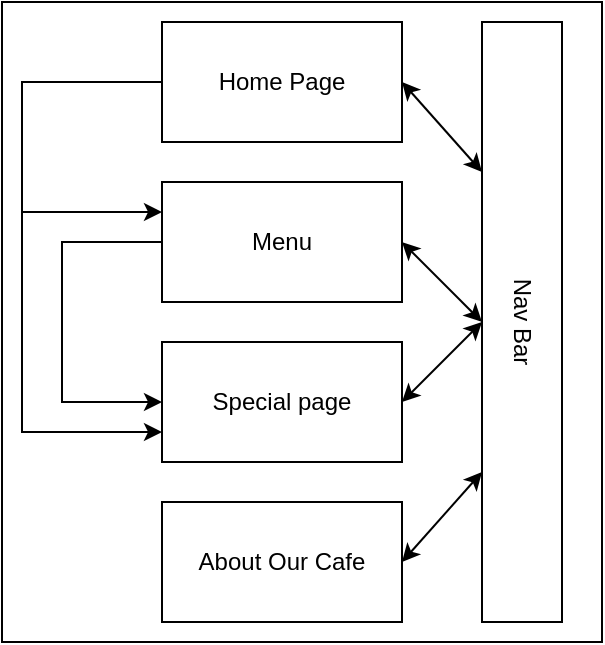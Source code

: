 <mxfile version="14.5.6" type="device" pages="5"><diagram id="wFfIwSNWOwYBXh12Hzyj" name="flowCart"><mxGraphModel dx="1422" dy="800" grid="1" gridSize="10" guides="1" tooltips="1" connect="1" arrows="1" fold="1" page="1" pageScale="1" pageWidth="827" pageHeight="1169" math="0" shadow="0"><root><mxCell id="0"/><mxCell id="1" parent="0"/><mxCell id="doj8DLffr57UusrHfccU-13" value="" style="rounded=0;whiteSpace=wrap;html=1;" vertex="1" parent="1"><mxGeometry x="210" y="60" width="300" height="320" as="geometry"/></mxCell><mxCell id="doj8DLffr57UusrHfccU-9" style="edgeStyle=orthogonalEdgeStyle;rounded=0;orthogonalLoop=1;jettySize=auto;html=1;entryX=0;entryY=0.75;entryDx=0;entryDy=0;" edge="1" parent="1" source="UsCn5dMiYlPGmeFpBE0f-1" target="UsCn5dMiYlPGmeFpBE0f-2"><mxGeometry relative="1" as="geometry"><Array as="points"><mxPoint x="220" y="100"/><mxPoint x="220" y="275"/></Array></mxGeometry></mxCell><mxCell id="doj8DLffr57UusrHfccU-15" style="edgeStyle=orthogonalEdgeStyle;rounded=0;orthogonalLoop=1;jettySize=auto;html=1;entryX=0;entryY=0.25;entryDx=0;entryDy=0;" edge="1" parent="1" source="UsCn5dMiYlPGmeFpBE0f-1" target="UsCn5dMiYlPGmeFpBE0f-3"><mxGeometry relative="1" as="geometry"><Array as="points"><mxPoint x="220" y="100"/><mxPoint x="220" y="165"/></Array></mxGeometry></mxCell><mxCell id="UsCn5dMiYlPGmeFpBE0f-1" value="Home Page" style="rounded=0;whiteSpace=wrap;html=1;" parent="1" vertex="1"><mxGeometry x="290" y="70" width="120" height="60" as="geometry"/></mxCell><mxCell id="UsCn5dMiYlPGmeFpBE0f-2" value="Special page" style="rounded=0;whiteSpace=wrap;html=1;" parent="1" vertex="1"><mxGeometry x="290" y="230" width="120" height="60" as="geometry"/></mxCell><mxCell id="doj8DLffr57UusrHfccU-12" style="edgeStyle=orthogonalEdgeStyle;rounded=0;orthogonalLoop=1;jettySize=auto;html=1;entryX=0;entryY=0.5;entryDx=0;entryDy=0;" edge="1" parent="1" source="UsCn5dMiYlPGmeFpBE0f-3" target="UsCn5dMiYlPGmeFpBE0f-2"><mxGeometry relative="1" as="geometry"><Array as="points"><mxPoint x="240" y="180"/><mxPoint x="240" y="260"/></Array></mxGeometry></mxCell><mxCell id="UsCn5dMiYlPGmeFpBE0f-3" value="Menu" style="rounded=0;whiteSpace=wrap;html=1;" parent="1" vertex="1"><mxGeometry x="290" y="150" width="120" height="60" as="geometry"/></mxCell><mxCell id="UsCn5dMiYlPGmeFpBE0f-4" value="About Our Cafe" style="rounded=0;whiteSpace=wrap;html=1;" parent="1" vertex="1"><mxGeometry x="290" y="310" width="120" height="60" as="geometry"/></mxCell><mxCell id="doj8DLffr57UusrHfccU-1" value="" style="rounded=0;whiteSpace=wrap;html=1;" vertex="1" parent="1"><mxGeometry x="450" y="70" width="40" height="300" as="geometry"/></mxCell><mxCell id="doj8DLffr57UusrHfccU-2" value="Nav Bar" style="text;html=1;strokeColor=none;fillColor=none;align=center;verticalAlign=middle;whiteSpace=wrap;rounded=0;rotation=90;" vertex="1" parent="1"><mxGeometry x="425" y="210" width="90" height="20" as="geometry"/></mxCell><mxCell id="doj8DLffr57UusrHfccU-3" value="" style="endArrow=classic;startArrow=classic;html=1;exitX=1;exitY=0.5;exitDx=0;exitDy=0;entryX=0;entryY=0.75;entryDx=0;entryDy=0;" edge="1" parent="1" source="UsCn5dMiYlPGmeFpBE0f-4" target="doj8DLffr57UusrHfccU-1"><mxGeometry width="50" height="50" relative="1" as="geometry"><mxPoint x="390" y="330" as="sourcePoint"/><mxPoint x="590" y="360" as="targetPoint"/></mxGeometry></mxCell><mxCell id="doj8DLffr57UusrHfccU-4" value="" style="endArrow=classic;startArrow=classic;html=1;entryX=1;entryY=0.5;entryDx=0;entryDy=0;exitX=0;exitY=0.5;exitDx=0;exitDy=0;" edge="1" parent="1" source="doj8DLffr57UusrHfccU-1" target="UsCn5dMiYlPGmeFpBE0f-2"><mxGeometry width="50" height="50" relative="1" as="geometry"><mxPoint x="390" y="330" as="sourcePoint"/><mxPoint x="440" y="280" as="targetPoint"/></mxGeometry></mxCell><mxCell id="doj8DLffr57UusrHfccU-5" value="" style="endArrow=classic;startArrow=classic;html=1;exitX=1;exitY=0.5;exitDx=0;exitDy=0;entryX=0;entryY=0.25;entryDx=0;entryDy=0;" edge="1" parent="1" source="UsCn5dMiYlPGmeFpBE0f-1" target="doj8DLffr57UusrHfccU-1"><mxGeometry width="50" height="50" relative="1" as="geometry"><mxPoint x="480" y="160" as="sourcePoint"/><mxPoint x="530" y="110" as="targetPoint"/></mxGeometry></mxCell><mxCell id="doj8DLffr57UusrHfccU-6" value="" style="endArrow=classic;startArrow=classic;html=1;exitX=1;exitY=0.5;exitDx=0;exitDy=0;entryX=0;entryY=0.5;entryDx=0;entryDy=0;" edge="1" parent="1" source="UsCn5dMiYlPGmeFpBE0f-3" target="doj8DLffr57UusrHfccU-1"><mxGeometry width="50" height="50" relative="1" as="geometry"><mxPoint x="420" y="110" as="sourcePoint"/><mxPoint x="460" y="155" as="targetPoint"/></mxGeometry></mxCell></root></mxGraphModel></diagram><diagram id="l55GJIqPmhJkO-eoK0tu" name="homePage"><mxGraphModel dx="1422" dy="800" grid="1" gridSize="10" guides="1" tooltips="1" connect="1" arrows="1" fold="1" page="1" pageScale="1" pageWidth="827" pageHeight="1169" math="0" shadow="0"><root><mxCell id="2pcZc8bX3nW1H2uj9-P8-0"/><mxCell id="2pcZc8bX3nW1H2uj9-P8-1" parent="2pcZc8bX3nW1H2uj9-P8-0"/><mxCell id="2pcZc8bX3nW1H2uj9-P8-2" value="" style="rounded=0;whiteSpace=wrap;html=1;" vertex="1" parent="2pcZc8bX3nW1H2uj9-P8-1"><mxGeometry x="14" y="20" width="800" height="690" as="geometry"/></mxCell><mxCell id="2pcZc8bX3nW1H2uj9-P8-3" value="Buffer Spacing" style="rounded=0;whiteSpace=wrap;html=1;" vertex="1" parent="2pcZc8bX3nW1H2uj9-P8-1"><mxGeometry x="14" y="20" width="86" height="690" as="geometry"/></mxCell><mxCell id="2pcZc8bX3nW1H2uj9-P8-4" value="&#10;&#10;&lt;span style=&quot;color: rgb(0, 0, 0); font-family: helvetica; font-size: 12px; font-style: normal; font-weight: 400; letter-spacing: normal; text-align: center; text-indent: 0px; text-transform: none; word-spacing: 0px; background-color: rgb(248, 249, 250); display: inline; float: none;&quot;&gt;Buffer Spacing&lt;/span&gt;&#10;&#10;" style="rounded=0;whiteSpace=wrap;html=1;" vertex="1" parent="2pcZc8bX3nW1H2uj9-P8-1"><mxGeometry x="730" y="20" width="84" height="690" as="geometry"/></mxCell><mxCell id="2pcZc8bX3nW1H2uj9-P8-5" value="Navigation Bar" style="rounded=0;whiteSpace=wrap;html=1;" vertex="1" parent="2pcZc8bX3nW1H2uj9-P8-1"><mxGeometry x="100" y="20" width="630" height="60" as="geometry"/></mxCell><mxCell id="2pcZc8bX3nW1H2uj9-P8-6" value="Logo" style="rounded=0;whiteSpace=wrap;html=1;" vertex="1" parent="2pcZc8bX3nW1H2uj9-P8-1"><mxGeometry x="100" y="20" width="120" height="60" as="geometry"/></mxCell><mxCell id="2pcZc8bX3nW1H2uj9-P8-8" value="" style="rounded=0;whiteSpace=wrap;html=1;" vertex="1" parent="2pcZc8bX3nW1H2uj9-P8-1"><mxGeometry x="100" y="90" width="630" height="230" as="geometry"/></mxCell><mxCell id="2pcZc8bX3nW1H2uj9-P8-9" value="Picture" style="text;html=1;strokeColor=none;fillColor=none;align=center;verticalAlign=middle;whiteSpace=wrap;rounded=0;" vertex="1" parent="2pcZc8bX3nW1H2uj9-P8-1"><mxGeometry x="160" y="150" width="40" height="20" as="geometry"/></mxCell><mxCell id="2pcZc8bX3nW1H2uj9-P8-10" value="Menu Button" style="rounded=0;whiteSpace=wrap;html=1;" vertex="1" parent="2pcZc8bX3nW1H2uj9-P8-1"><mxGeometry x="355" y="175" width="120" height="60" as="geometry"/></mxCell><mxCell id="2pcZc8bX3nW1H2uj9-P8-11" value="Text About CafeText About CafeText About CafeText About CafeText About CafeText About CafeText About CafeText About CafeText About CafeText About CafeText About CafeText About CafeText About CafeText About CafeText About CafeText About CafeText About CafeText About CafeText About CafeText About CafeText Abou" style="text;html=1;strokeColor=none;fillColor=none;align=center;verticalAlign=middle;whiteSpace=wrap;rounded=0;" vertex="1" parent="2pcZc8bX3nW1H2uj9-P8-1"><mxGeometry x="110" y="330" width="610" height="60" as="geometry"/></mxCell><mxCell id="2pcZc8bX3nW1H2uj9-P8-12" value="&#10;&#10;&lt;span style=&quot;color: rgb(0, 0, 0); font-family: helvetica; font-size: 12px; font-style: normal; font-weight: 400; letter-spacing: normal; text-align: center; text-indent: 0px; text-transform: none; word-spacing: 0px; background-color: rgb(248, 249, 250); display: inline; float: none;&quot;&gt;Random Stuff for the cafe&lt;/span&gt;&#10;&#10;" style="rounded=0;whiteSpace=wrap;html=1;" vertex="1" parent="2pcZc8bX3nW1H2uj9-P8-1"><mxGeometry x="110" y="400" width="100" height="100" as="geometry"/></mxCell><mxCell id="2pcZc8bX3nW1H2uj9-P8-13" value="&#10;&#10;&lt;span style=&quot;color: rgb(0, 0, 0); font-family: helvetica; font-size: 12px; font-style: normal; font-weight: 400; letter-spacing: normal; text-align: center; text-indent: 0px; text-transform: none; word-spacing: 0px; background-color: rgb(248, 249, 250); display: inline; float: none;&quot;&gt;Random Stuff for the cafe&lt;/span&gt;&#10;&#10;" style="rounded=0;whiteSpace=wrap;html=1;" vertex="1" parent="2pcZc8bX3nW1H2uj9-P8-1"><mxGeometry x="240" y="400" width="100" height="100" as="geometry"/></mxCell><mxCell id="2pcZc8bX3nW1H2uj9-P8-15" value="&#10;&#10;&lt;span style=&quot;color: rgb(0, 0, 0); font-family: helvetica; font-size: 12px; font-style: normal; font-weight: 400; letter-spacing: normal; text-align: center; text-indent: 0px; text-transform: none; word-spacing: 0px; background-color: rgb(248, 249, 250); display: inline; float: none;&quot;&gt;Random Stuff for the cafe&lt;/span&gt;&#10;&#10;" style="rounded=0;whiteSpace=wrap;html=1;" vertex="1" parent="2pcZc8bX3nW1H2uj9-P8-1"><mxGeometry x="490" y="400" width="100" height="100" as="geometry"/></mxCell><mxCell id="2pcZc8bX3nW1H2uj9-P8-17" value="&#10;&#10;&lt;span style=&quot;color: rgb(0, 0, 0); font-family: helvetica; font-size: 12px; font-style: normal; font-weight: 400; letter-spacing: normal; text-align: center; text-indent: 0px; text-transform: none; word-spacing: 0px; background-color: rgb(248, 249, 250); display: inline; float: none;&quot;&gt;Random Stuff for the cafe&lt;/span&gt;&#10;&#10;" style="rounded=0;whiteSpace=wrap;html=1;" vertex="1" parent="2pcZc8bX3nW1H2uj9-P8-1"><mxGeometry x="364" y="400" width="100" height="100" as="geometry"/></mxCell><mxCell id="2pcZc8bX3nW1H2uj9-P8-18" value="&#10;&#10;&lt;span style=&quot;color: rgb(0, 0, 0); font-family: helvetica; font-size: 12px; font-style: normal; font-weight: 400; letter-spacing: normal; text-align: center; text-indent: 0px; text-transform: none; word-spacing: 0px; background-color: rgb(248, 249, 250); display: inline; float: none;&quot;&gt;Random Stuff for the cafe&lt;/span&gt;&#10;&#10;" style="rounded=0;whiteSpace=wrap;html=1;" vertex="1" parent="2pcZc8bX3nW1H2uj9-P8-1"><mxGeometry x="620" y="400" width="100" height="100" as="geometry"/></mxCell><mxCell id="2pcZc8bX3nW1H2uj9-P8-19" value="&#10;&#10;&lt;span style=&quot;color: rgb(0, 0, 0); font-family: helvetica; font-size: 12px; font-style: normal; font-weight: 400; letter-spacing: normal; text-align: center; text-indent: 0px; text-transform: none; word-spacing: 0px; background-color: rgb(248, 249, 250); display: inline; float: none;&quot;&gt;Random Stuff for the cafe&lt;/span&gt;&#10;&#10;" style="rounded=0;whiteSpace=wrap;html=1;" vertex="1" parent="2pcZc8bX3nW1H2uj9-P8-1"><mxGeometry x="110" y="530" width="100" height="100" as="geometry"/></mxCell><mxCell id="2pcZc8bX3nW1H2uj9-P8-20" value="&#10;&#10;&lt;span style=&quot;color: rgb(0, 0, 0); font-family: helvetica; font-size: 12px; font-style: normal; font-weight: 400; letter-spacing: normal; text-align: center; text-indent: 0px; text-transform: none; word-spacing: 0px; background-color: rgb(248, 249, 250); display: inline; float: none;&quot;&gt;Random Stuff for the cafe&lt;/span&gt;&#10;&#10;" style="rounded=0;whiteSpace=wrap;html=1;" vertex="1" parent="2pcZc8bX3nW1H2uj9-P8-1"><mxGeometry x="240" y="530" width="100" height="100" as="geometry"/></mxCell><mxCell id="2pcZc8bX3nW1H2uj9-P8-21" value="&#10;&#10;&lt;span style=&quot;color: rgb(0, 0, 0); font-family: helvetica; font-size: 12px; font-style: normal; font-weight: 400; letter-spacing: normal; text-align: center; text-indent: 0px; text-transform: none; word-spacing: 0px; background-color: rgb(248, 249, 250); display: inline; float: none;&quot;&gt;Random Stuff for the cafe&lt;/span&gt;&#10;&#10;" style="rounded=0;whiteSpace=wrap;html=1;" vertex="1" parent="2pcZc8bX3nW1H2uj9-P8-1"><mxGeometry x="490" y="530" width="100" height="100" as="geometry"/></mxCell><mxCell id="2pcZc8bX3nW1H2uj9-P8-22" value="&#10;&#10;&lt;span style=&quot;color: rgb(0, 0, 0); font-family: helvetica; font-size: 12px; font-style: normal; font-weight: 400; letter-spacing: normal; text-align: center; text-indent: 0px; text-transform: none; word-spacing: 0px; background-color: rgb(248, 249, 250); display: inline; float: none;&quot;&gt;Random Stuff for the cafe&lt;/span&gt;&#10;&#10;" style="rounded=0;whiteSpace=wrap;html=1;" vertex="1" parent="2pcZc8bX3nW1H2uj9-P8-1"><mxGeometry x="364" y="530" width="100" height="100" as="geometry"/></mxCell><mxCell id="2pcZc8bX3nW1H2uj9-P8-23" value="&#10;&#10;&lt;span style=&quot;color: rgb(0, 0, 0); font-family: helvetica; font-size: 12px; font-style: normal; font-weight: 400; letter-spacing: normal; text-align: center; text-indent: 0px; text-transform: none; word-spacing: 0px; background-color: rgb(248, 249, 250); display: inline; float: none;&quot;&gt;Random Stuff for the cafe&lt;/span&gt;&#10;&#10;" style="rounded=0;whiteSpace=wrap;html=1;" vertex="1" parent="2pcZc8bX3nW1H2uj9-P8-1"><mxGeometry x="620" y="530" width="100" height="100" as="geometry"/></mxCell></root></mxGraphModel></diagram><diagram id="DGXYT4K5ncYK2pAhPvBd" name="menuPage"><mxGraphModel dx="1422" dy="800" grid="1" gridSize="10" guides="1" tooltips="1" connect="1" arrows="1" fold="1" page="1" pageScale="1" pageWidth="827" pageHeight="1169" math="0" shadow="0"><root><mxCell id="86OAwwRZx7v2V8boHOop-0"/><mxCell id="86OAwwRZx7v2V8boHOop-1" parent="86OAwwRZx7v2V8boHOop-0"/><mxCell id="-HAwTJFnmDb8sDDQCC46-1" value="Buffer Spacing" style="rounded=0;whiteSpace=wrap;html=1;" vertex="1" parent="86OAwwRZx7v2V8boHOop-1"><mxGeometry x="14" y="20" width="86" height="1110" as="geometry"/></mxCell><mxCell id="-HAwTJFnmDb8sDDQCC46-2" value="&#10;&#10;&lt;span style=&quot;color: rgb(0, 0, 0); font-family: helvetica; font-size: 12px; font-style: normal; font-weight: 400; letter-spacing: normal; text-align: center; text-indent: 0px; text-transform: none; word-spacing: 0px; background-color: rgb(248, 249, 250); display: inline; float: none;&quot;&gt;Buffer Spacing&lt;/span&gt;&#10;&#10;" style="rounded=0;whiteSpace=wrap;html=1;" vertex="1" parent="86OAwwRZx7v2V8boHOop-1"><mxGeometry x="730" y="20" width="84" height="1110" as="geometry"/></mxCell><mxCell id="-HAwTJFnmDb8sDDQCC46-3" value="Navigation Bar" style="rounded=0;whiteSpace=wrap;html=1;" vertex="1" parent="86OAwwRZx7v2V8boHOop-1"><mxGeometry x="100" y="20" width="630" height="60" as="geometry"/></mxCell><mxCell id="-HAwTJFnmDb8sDDQCC46-4" value="Icon" style="rounded=0;whiteSpace=wrap;html=1;" vertex="1" parent="86OAwwRZx7v2V8boHOop-1"><mxGeometry x="100" y="20" width="60" height="60" as="geometry"/></mxCell><mxCell id="-HAwTJFnmDb8sDDQCC46-19" value="" style="rounded=0;whiteSpace=wrap;html=1;" vertex="1" parent="86OAwwRZx7v2V8boHOop-1"><mxGeometry x="100" y="80" width="630" height="1050" as="geometry"/></mxCell><mxCell id="-HAwTJFnmDb8sDDQCC46-20" value="&lt;font style=&quot;font-size: 38px&quot;&gt;Our Menu&lt;/font&gt;" style="text;html=1;strokeColor=none;fillColor=none;align=center;verticalAlign=middle;whiteSpace=wrap;rounded=0;" vertex="1" parent="86OAwwRZx7v2V8boHOop-1"><mxGeometry x="100" y="80" width="240" height="80" as="geometry"/></mxCell><mxCell id="-HAwTJFnmDb8sDDQCC46-30" value="&#10;&#10;&lt;span style=&quot;color: rgb(0, 0, 0); font-family: helvetica; font-size: 12px; font-style: normal; font-weight: 400; letter-spacing: normal; text-align: center; text-indent: 0px; text-transform: none; word-spacing: 0px; background-color: rgb(248, 249, 250); display: inline; float: none;&quot;&gt;Menu Item&lt;/span&gt;&#10;&#10;" style="rounded=1;whiteSpace=wrap;html=1;" vertex="1" parent="86OAwwRZx7v2V8boHOop-1"><mxGeometry x="150" y="370" width="200" height="190" as="geometry"/></mxCell><mxCell id="-HAwTJFnmDb8sDDQCC46-31" value="&#10;&#10;&lt;span style=&quot;color: rgb(0, 0, 0); font-family: helvetica; font-size: 12px; font-style: normal; font-weight: 400; letter-spacing: normal; text-align: center; text-indent: 0px; text-transform: none; word-spacing: 0px; background-color: rgb(248, 249, 250); display: inline; float: none;&quot;&gt;Menu Item&lt;/span&gt;&#10;&#10;" style="rounded=1;whiteSpace=wrap;html=1;" vertex="1" parent="86OAwwRZx7v2V8boHOop-1"><mxGeometry x="460" y="370" width="200" height="190" as="geometry"/></mxCell><mxCell id="-HAwTJFnmDb8sDDQCC46-32" value="&#10;&#10;&lt;span style=&quot;color: rgb(0, 0, 0); font-family: helvetica; font-size: 12px; font-style: normal; font-weight: 400; letter-spacing: normal; text-align: center; text-indent: 0px; text-transform: none; word-spacing: 0px; background-color: rgb(248, 249, 250); display: inline; float: none;&quot;&gt;Menu Item&lt;/span&gt;&#10;&#10;" style="rounded=1;whiteSpace=wrap;html=1;" vertex="1" parent="86OAwwRZx7v2V8boHOop-1"><mxGeometry x="150" y="610" width="200" height="190" as="geometry"/></mxCell><mxCell id="-HAwTJFnmDb8sDDQCC46-33" value="&#10;&#10;&lt;span style=&quot;color: rgb(0, 0, 0); font-family: helvetica; font-size: 12px; font-style: normal; font-weight: 400; letter-spacing: normal; text-align: center; text-indent: 0px; text-transform: none; word-spacing: 0px; background-color: rgb(248, 249, 250); display: inline; float: none;&quot;&gt;Menu Item&lt;/span&gt;&#10;&#10;" style="rounded=1;whiteSpace=wrap;html=1;" vertex="1" parent="86OAwwRZx7v2V8boHOop-1"><mxGeometry x="460" y="610" width="200" height="190" as="geometry"/></mxCell><mxCell id="-HAwTJFnmDb8sDDQCC46-34" value="&#10;&#10;&lt;span style=&quot;color: rgb(0, 0, 0); font-family: helvetica; font-size: 12px; font-style: normal; font-weight: 400; letter-spacing: normal; text-align: center; text-indent: 0px; text-transform: none; word-spacing: 0px; background-color: rgb(248, 249, 250); display: inline; float: none;&quot;&gt;Menu Item&lt;/span&gt;&#10;&#10;" style="rounded=1;whiteSpace=wrap;html=1;" vertex="1" parent="86OAwwRZx7v2V8boHOop-1"><mxGeometry x="150" y="850" width="200" height="190" as="geometry"/></mxCell><mxCell id="-HAwTJFnmDb8sDDQCC46-35" value="&#10;&#10;&lt;span style=&quot;color: rgb(0, 0, 0); font-family: helvetica; font-size: 12px; font-style: normal; font-weight: 400; letter-spacing: normal; text-align: center; text-indent: 0px; text-transform: none; word-spacing: 0px; background-color: rgb(248, 249, 250); display: inline; float: none;&quot;&gt;Menu Item&lt;/span&gt;&#10;&#10;" style="rounded=1;whiteSpace=wrap;html=1;" vertex="1" parent="86OAwwRZx7v2V8boHOop-1"><mxGeometry x="460" y="850" width="200" height="190" as="geometry"/></mxCell><mxCell id="-HAwTJFnmDb8sDDQCC46-37" value="Specials Menu&lt;br&gt;Sign Up Today to get 25% off&lt;br&gt;Click HERE" style="rounded=1;whiteSpace=wrap;html=1;" vertex="1" parent="86OAwwRZx7v2V8boHOop-1"><mxGeometry x="150" y="160" width="510" height="160" as="geometry"/></mxCell><mxCell id="-HAwTJFnmDb8sDDQCC46-38" value="Info on Item" style="rounded=1;whiteSpace=wrap;html=1;" vertex="1" parent="86OAwwRZx7v2V8boHOop-1"><mxGeometry x="150" y="490" width="200" height="70" as="geometry"/></mxCell><mxCell id="-HAwTJFnmDb8sDDQCC46-39" value="Info on Item" style="rounded=1;whiteSpace=wrap;html=1;" vertex="1" parent="86OAwwRZx7v2V8boHOop-1"><mxGeometry x="460" y="490" width="200" height="70" as="geometry"/></mxCell><mxCell id="-HAwTJFnmDb8sDDQCC46-40" value="Info on Item" style="rounded=1;whiteSpace=wrap;html=1;" vertex="1" parent="86OAwwRZx7v2V8boHOop-1"><mxGeometry x="150" y="730" width="200" height="70" as="geometry"/></mxCell><mxCell id="-HAwTJFnmDb8sDDQCC46-41" value="Info on Item" style="rounded=1;whiteSpace=wrap;html=1;" vertex="1" parent="86OAwwRZx7v2V8boHOop-1"><mxGeometry x="460" y="730" width="200" height="70" as="geometry"/></mxCell><mxCell id="-HAwTJFnmDb8sDDQCC46-42" value="Info on Item" style="rounded=1;whiteSpace=wrap;html=1;" vertex="1" parent="86OAwwRZx7v2V8boHOop-1"><mxGeometry x="150" y="970" width="200" height="70" as="geometry"/></mxCell><mxCell id="-HAwTJFnmDb8sDDQCC46-43" value="Info on Item" style="rounded=1;whiteSpace=wrap;html=1;" vertex="1" parent="86OAwwRZx7v2V8boHOop-1"><mxGeometry x="460" y="970" width="200" height="70" as="geometry"/></mxCell></root></mxGraphModel></diagram><diagram id="lltIApHT9FlgMNAVVDe5" name="specialsPage"><mxGraphModel dx="1422" dy="800" grid="1" gridSize="10" guides="1" tooltips="1" connect="1" arrows="1" fold="1" page="1" pageScale="1" pageWidth="827" pageHeight="1169" math="0" shadow="0"><root><mxCell id="mWl0fIRxzKri8HeCsEoL-0"/><mxCell id="mWl0fIRxzKri8HeCsEoL-1" parent="mWl0fIRxzKri8HeCsEoL-0"/><mxCell id="gITChJ9QR3Fw-bAuXTmZ-0" value="Buffer Spacing" style="rounded=0;whiteSpace=wrap;html=1;" vertex="1" parent="mWl0fIRxzKri8HeCsEoL-1"><mxGeometry x="14" y="20" width="86" height="1110" as="geometry"/></mxCell><mxCell id="gITChJ9QR3Fw-bAuXTmZ-1" value="&#10;&#10;&lt;span style=&quot;color: rgb(0, 0, 0); font-family: helvetica; font-size: 12px; font-style: normal; font-weight: 400; letter-spacing: normal; text-align: center; text-indent: 0px; text-transform: none; word-spacing: 0px; background-color: rgb(248, 249, 250); display: inline; float: none;&quot;&gt;Buffer Spacing&lt;/span&gt;&#10;&#10;" style="rounded=0;whiteSpace=wrap;html=1;" vertex="1" parent="mWl0fIRxzKri8HeCsEoL-1"><mxGeometry x="730" y="20" width="84" height="1110" as="geometry"/></mxCell><mxCell id="gITChJ9QR3Fw-bAuXTmZ-2" value="Navigation Bar" style="rounded=0;whiteSpace=wrap;html=1;" vertex="1" parent="mWl0fIRxzKri8HeCsEoL-1"><mxGeometry x="100" y="20" width="630" height="60" as="geometry"/></mxCell><mxCell id="gITChJ9QR3Fw-bAuXTmZ-3" value="Icon" style="rounded=0;whiteSpace=wrap;html=1;" vertex="1" parent="mWl0fIRxzKri8HeCsEoL-1"><mxGeometry x="100" y="20" width="60" height="60" as="geometry"/></mxCell><mxCell id="gITChJ9QR3Fw-bAuXTmZ-4" value="" style="rounded=0;whiteSpace=wrap;html=1;" vertex="1" parent="mWl0fIRxzKri8HeCsEoL-1"><mxGeometry x="100" y="80" width="630" height="1050" as="geometry"/></mxCell><mxCell id="gITChJ9QR3Fw-bAuXTmZ-5" value="&lt;span style=&quot;font-size: 38px&quot;&gt;Special Menu&lt;/span&gt;" style="text;html=1;strokeColor=none;fillColor=none;align=center;verticalAlign=middle;whiteSpace=wrap;rounded=0;" vertex="1" parent="mWl0fIRxzKri8HeCsEoL-1"><mxGeometry x="100" y="80" width="350" height="80" as="geometry"/></mxCell><mxCell id="gITChJ9QR3Fw-bAuXTmZ-12" value="Special Item" style="rounded=1;whiteSpace=wrap;html=1;" vertex="1" parent="mWl0fIRxzKri8HeCsEoL-1"><mxGeometry x="150" y="160" width="370" height="160" as="geometry"/></mxCell><mxCell id="gITChJ9QR3Fw-bAuXTmZ-20" value="Info on item" style="rounded=1;whiteSpace=wrap;html=1;" vertex="1" parent="mWl0fIRxzKri8HeCsEoL-1"><mxGeometry x="480" y="160" width="180" height="160" as="geometry"/></mxCell><mxCell id="gITChJ9QR3Fw-bAuXTmZ-21" value="Special Item" style="rounded=1;whiteSpace=wrap;html=1;" vertex="1" parent="mWl0fIRxzKri8HeCsEoL-1"><mxGeometry x="150" y="340" width="370" height="160" as="geometry"/></mxCell><mxCell id="gITChJ9QR3Fw-bAuXTmZ-22" value="Info on item" style="rounded=1;whiteSpace=wrap;html=1;" vertex="1" parent="mWl0fIRxzKri8HeCsEoL-1"><mxGeometry x="480" y="340" width="180" height="160" as="geometry"/></mxCell><mxCell id="gITChJ9QR3Fw-bAuXTmZ-23" value="Special Item" style="rounded=1;whiteSpace=wrap;html=1;" vertex="1" parent="mWl0fIRxzKri8HeCsEoL-1"><mxGeometry x="150" y="520" width="370" height="160" as="geometry"/></mxCell><mxCell id="gITChJ9QR3Fw-bAuXTmZ-24" value="Info on item" style="rounded=1;whiteSpace=wrap;html=1;" vertex="1" parent="mWl0fIRxzKri8HeCsEoL-1"><mxGeometry x="480" y="520" width="180" height="160" as="geometry"/></mxCell><mxCell id="gITChJ9QR3Fw-bAuXTmZ-25" value="Special Item" style="rounded=1;whiteSpace=wrap;html=1;" vertex="1" parent="mWl0fIRxzKri8HeCsEoL-1"><mxGeometry x="150" y="700" width="370" height="160" as="geometry"/></mxCell><mxCell id="gITChJ9QR3Fw-bAuXTmZ-26" value="Info on item" style="rounded=1;whiteSpace=wrap;html=1;" vertex="1" parent="mWl0fIRxzKri8HeCsEoL-1"><mxGeometry x="480" y="700" width="180" height="160" as="geometry"/></mxCell></root></mxGraphModel></diagram><diagram id="774kO9-MJzsYqvXNoocH" name="footerInfo"><mxGraphModel dx="1422" dy="800" grid="1" gridSize="10" guides="1" tooltips="1" connect="1" arrows="1" fold="1" page="1" pageScale="1" pageWidth="827" pageHeight="1169" math="0" shadow="0"><root><mxCell id="ocuAa32nO2jTdg5ilHTa-0"/><mxCell id="ocuAa32nO2jTdg5ilHTa-1" parent="ocuAa32nO2jTdg5ilHTa-0"/><mxCell id="ocuAa32nO2jTdg5ilHTa-2" value="" style="rounded=0;whiteSpace=wrap;html=1;" vertex="1" parent="ocuAa32nO2jTdg5ilHTa-1"><mxGeometry x="40" y="110" width="760" height="230" as="geometry"/></mxCell><mxCell id="ocuAa32nO2jTdg5ilHTa-3" value="Contcatttg" style="text;html=1;strokeColor=none;fillColor=none;align=center;verticalAlign=middle;whiteSpace=wrap;rounded=0;" vertex="1" parent="ocuAa32nO2jTdg5ilHTa-1"><mxGeometry x="60" y="120" width="40" height="20" as="geometry"/></mxCell></root></mxGraphModel></diagram></mxfile>